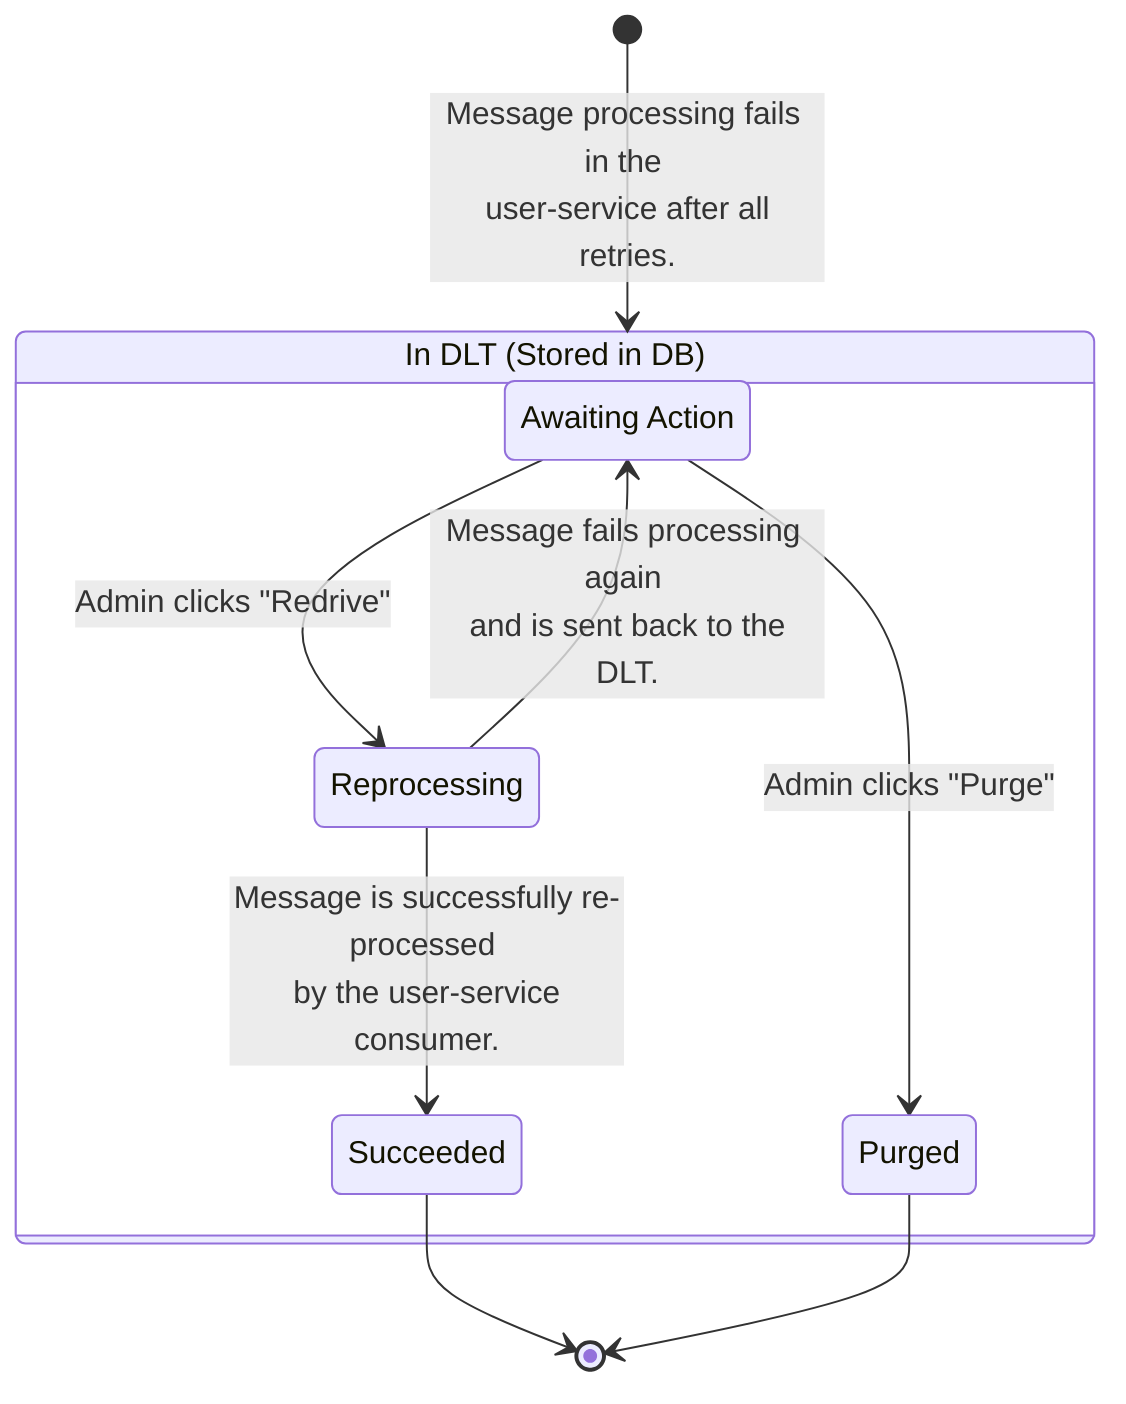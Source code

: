 stateDiagram-v2
    direction TB
    
    [*] --> In_DLT: Message processing fails in the <br/> user-service after all retries.
    
    state "In DLT (Stored in DB)" as In_DLT {
        state "Awaiting Action" as Awaiting
        
        Awaiting --> Reprocessing: Admin clicks "Redrive"
        Reprocessing --> Succeeded: Message is successfully re-processed <br/> by the user-service consumer.
        Reprocessing --> Awaiting: Message fails processing again <br/> and is sent back to the DLT.
        
        Awaiting --> Purged: Admin clicks "Purge"
    }

    Succeeded --> [*]
    Purged --> [*]
